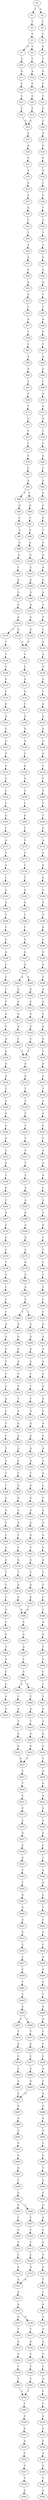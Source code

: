 strict digraph  {
	S0 -> S1 [ label = T ];
	S0 -> S2 [ label = A ];
	S1 -> S3 [ label = T ];
	S2 -> S4 [ label = T ];
	S3 -> S5 [ label = C ];
	S4 -> S6 [ label = T ];
	S5 -> S7 [ label = G ];
	S5 -> S8 [ label = T ];
	S6 -> S9 [ label = A ];
	S7 -> S10 [ label = C ];
	S8 -> S11 [ label = C ];
	S9 -> S12 [ label = G ];
	S10 -> S13 [ label = A ];
	S11 -> S14 [ label = A ];
	S12 -> S15 [ label = G ];
	S13 -> S16 [ label = C ];
	S14 -> S17 [ label = C ];
	S15 -> S18 [ label = C ];
	S16 -> S19 [ label = C ];
	S17 -> S20 [ label = C ];
	S18 -> S21 [ label = T ];
	S19 -> S22 [ label = T ];
	S20 -> S23 [ label = T ];
	S21 -> S24 [ label = C ];
	S22 -> S25 [ label = G ];
	S23 -> S25 [ label = G ];
	S24 -> S26 [ label = C ];
	S25 -> S27 [ label = A ];
	S26 -> S28 [ label = A ];
	S27 -> S29 [ label = G ];
	S28 -> S30 [ label = G ];
	S29 -> S31 [ label = G ];
	S30 -> S32 [ label = G ];
	S31 -> S33 [ label = A ];
	S32 -> S34 [ label = A ];
	S33 -> S35 [ label = A ];
	S34 -> S36 [ label = C ];
	S35 -> S37 [ label = A ];
	S36 -> S38 [ label = C ];
	S37 -> S39 [ label = A ];
	S38 -> S40 [ label = T ];
	S39 -> S41 [ label = C ];
	S40 -> S42 [ label = G ];
	S41 -> S43 [ label = T ];
	S42 -> S44 [ label = T ];
	S43 -> S45 [ label = T ];
	S44 -> S46 [ label = T ];
	S45 -> S47 [ label = A ];
	S46 -> S48 [ label = G ];
	S47 -> S49 [ label = C ];
	S48 -> S50 [ label = G ];
	S49 -> S51 [ label = A ];
	S50 -> S52 [ label = G ];
	S51 -> S53 [ label = A ];
	S52 -> S54 [ label = T ];
	S53 -> S55 [ label = C ];
	S54 -> S56 [ label = T ];
	S55 -> S57 [ label = A ];
	S56 -> S58 [ label = A ];
	S57 -> S59 [ label = T ];
	S58 -> S60 [ label = G ];
	S59 -> S61 [ label = C ];
	S60 -> S62 [ label = T ];
	S61 -> S63 [ label = A ];
	S62 -> S64 [ label = A ];
	S63 -> S65 [ label = G ];
	S64 -> S66 [ label = G ];
	S65 -> S67 [ label = T ];
	S66 -> S68 [ label = C ];
	S67 -> S69 [ label = C ];
	S68 -> S70 [ label = A ];
	S69 -> S71 [ label = T ];
	S70 -> S72 [ label = A ];
	S71 -> S73 [ label = G ];
	S72 -> S74 [ label = A ];
	S73 -> S75 [ label = T ];
	S74 -> S76 [ label = T ];
	S75 -> S77 [ label = T ];
	S76 -> S78 [ label = C ];
	S77 -> S79 [ label = T ];
	S78 -> S80 [ label = A ];
	S79 -> S81 [ label = C ];
	S80 -> S82 [ label = C ];
	S81 -> S83 [ label = A ];
	S82 -> S84 [ label = G ];
	S83 -> S85 [ label = C ];
	S83 -> S86 [ label = T ];
	S84 -> S87 [ label = T ];
	S85 -> S88 [ label = G ];
	S86 -> S89 [ label = G ];
	S87 -> S90 [ label = C ];
	S88 -> S91 [ label = C ];
	S89 -> S92 [ label = C ];
	S90 -> S93 [ label = G ];
	S91 -> S94 [ label = A ];
	S92 -> S95 [ label = A ];
	S93 -> S96 [ label = T ];
	S94 -> S97 [ label = G ];
	S95 -> S98 [ label = G ];
	S96 -> S99 [ label = G ];
	S97 -> S100 [ label = G ];
	S98 -> S101 [ label = G ];
	S99 -> S102 [ label = G ];
	S100 -> S103 [ label = C ];
	S101 -> S104 [ label = T ];
	S102 -> S105 [ label = A ];
	S103 -> S106 [ label = A ];
	S104 -> S107 [ label = A ];
	S105 -> S108 [ label = G ];
	S106 -> S109 [ label = G ];
	S107 -> S110 [ label = G ];
	S108 -> S111 [ label = G ];
	S109 -> S112 [ label = A ];
	S110 -> S113 [ label = A ];
	S111 -> S114 [ label = T ];
	S112 -> S115 [ label = A ];
	S113 -> S116 [ label = A ];
	S114 -> S117 [ label = T ];
	S115 -> S118 [ label = G ];
	S116 -> S119 [ label = C ];
	S116 -> S120 [ label = G ];
	S117 -> S121 [ label = T ];
	S118 -> S122 [ label = G ];
	S119 -> S123 [ label = T ];
	S120 -> S122 [ label = G ];
	S121 -> S124 [ label = A ];
	S122 -> S125 [ label = T ];
	S123 -> S126 [ label = T ];
	S124 -> S127 [ label = A ];
	S125 -> S128 [ label = C ];
	S126 -> S129 [ label = C ];
	S127 -> S130 [ label = A ];
	S128 -> S131 [ label = A ];
	S129 -> S132 [ label = G ];
	S130 -> S133 [ label = G ];
	S131 -> S134 [ label = A ];
	S132 -> S135 [ label = C ];
	S133 -> S136 [ label = T ];
	S134 -> S137 [ label = C ];
	S135 -> S138 [ label = A ];
	S136 -> S139 [ label = A ];
	S137 -> S140 [ label = G ];
	S138 -> S141 [ label = A ];
	S139 -> S142 [ label = A ];
	S140 -> S143 [ label = A ];
	S141 -> S144 [ label = C ];
	S142 -> S145 [ label = A ];
	S143 -> S146 [ label = A ];
	S144 -> S147 [ label = G ];
	S145 -> S148 [ label = G ];
	S146 -> S149 [ label = C ];
	S147 -> S150 [ label = T ];
	S148 -> S151 [ label = A ];
	S149 -> S152 [ label = G ];
	S150 -> S153 [ label = G ];
	S151 -> S154 [ label = T ];
	S152 -> S155 [ label = G ];
	S153 -> S156 [ label = G ];
	S154 -> S157 [ label = C ];
	S155 -> S158 [ label = T ];
	S156 -> S159 [ label = C ];
	S157 -> S160 [ label = T ];
	S158 -> S161 [ label = C ];
	S159 -> S162 [ label = C ];
	S160 -> S163 [ label = T ];
	S161 -> S164 [ label = G ];
	S162 -> S165 [ label = G ];
	S163 -> S166 [ label = T ];
	S164 -> S167 [ label = T ];
	S165 -> S168 [ label = C ];
	S166 -> S169 [ label = G ];
	S167 -> S170 [ label = T ];
	S168 -> S171 [ label = A ];
	S169 -> S172 [ label = A ];
	S170 -> S173 [ label = T ];
	S171 -> S174 [ label = T ];
	S172 -> S175 [ label = A ];
	S173 -> S176 [ label = C ];
	S174 -> S177 [ label = A ];
	S175 -> S178 [ label = G ];
	S176 -> S179 [ label = T ];
	S177 -> S180 [ label = C ];
	S178 -> S181 [ label = G ];
	S179 -> S182 [ label = A ];
	S180 -> S183 [ label = A ];
	S181 -> S184 [ label = G ];
	S182 -> S185 [ label = G ];
	S183 -> S186 [ label = A ];
	S184 -> S187 [ label = G ];
	S185 -> S188 [ label = T ];
	S186 -> S189 [ label = T ];
	S187 -> S190 [ label = T ];
	S188 -> S191 [ label = C ];
	S189 -> S192 [ label = C ];
	S190 -> S193 [ label = A ];
	S191 -> S194 [ label = A ];
	S192 -> S195 [ label = G ];
	S193 -> S196 [ label = G ];
	S194 -> S197 [ label = G ];
	S195 -> S198 [ label = A ];
	S196 -> S199 [ label = G ];
	S197 -> S200 [ label = A ];
	S198 -> S201 [ label = C ];
	S199 -> S202 [ label = A ];
	S200 -> S203 [ label = A ];
	S200 -> S204 [ label = G ];
	S201 -> S205 [ label = C ];
	S202 -> S206 [ label = G ];
	S203 -> S207 [ label = A ];
	S204 -> S208 [ label = A ];
	S205 -> S209 [ label = T ];
	S206 -> S210 [ label = A ];
	S207 -> S211 [ label = C ];
	S208 -> S212 [ label = C ];
	S209 -> S213 [ label = C ];
	S210 -> S214 [ label = A ];
	S211 -> S215 [ label = G ];
	S212 -> S216 [ label = G ];
	S213 -> S217 [ label = A ];
	S214 -> S218 [ label = T ];
	S215 -> S219 [ label = A ];
	S216 -> S220 [ label = A ];
	S217 -> S221 [ label = T ];
	S218 -> S222 [ label = A ];
	S219 -> S223 [ label = C ];
	S220 -> S224 [ label = C ];
	S221 -> S225 [ label = A ];
	S222 -> S226 [ label = G ];
	S223 -> S227 [ label = T ];
	S224 -> S227 [ label = T ];
	S225 -> S228 [ label = G ];
	S226 -> S229 [ label = T ];
	S227 -> S230 [ label = A ];
	S228 -> S231 [ label = A ];
	S229 -> S232 [ label = A ];
	S230 -> S233 [ label = G ];
	S231 -> S234 [ label = A ];
	S232 -> S235 [ label = G ];
	S233 -> S236 [ label = T ];
	S234 -> S237 [ label = T ];
	S235 -> S238 [ label = T ];
	S236 -> S239 [ label = C ];
	S237 -> S240 [ label = A ];
	S238 -> S241 [ label = T ];
	S239 -> S242 [ label = C ];
	S240 -> S243 [ label = G ];
	S241 -> S244 [ label = A ];
	S242 -> S245 [ label = T ];
	S243 -> S246 [ label = G ];
	S244 -> S247 [ label = T ];
	S245 -> S248 [ label = C ];
	S246 -> S249 [ label = A ];
	S247 -> S250 [ label = C ];
	S248 -> S251 [ label = C ];
	S249 -> S252 [ label = G ];
	S250 -> S253 [ label = A ];
	S251 -> S254 [ label = T ];
	S252 -> S255 [ label = G ];
	S253 -> S256 [ label = A ];
	S254 -> S257 [ label = T ];
	S255 -> S258 [ label = T ];
	S256 -> S259 [ label = A ];
	S257 -> S260 [ label = A ];
	S258 -> S261 [ label = G ];
	S259 -> S262 [ label = C ];
	S260 -> S263 [ label = A ];
	S261 -> S264 [ label = C ];
	S262 -> S265 [ label = A ];
	S263 -> S266 [ label = G ];
	S264 -> S267 [ label = A ];
	S265 -> S268 [ label = T ];
	S266 -> S269 [ label = G ];
	S267 -> S270 [ label = C ];
	S268 -> S271 [ label = G ];
	S269 -> S272 [ label = A ];
	S270 -> S273 [ label = A ];
	S271 -> S274 [ label = T ];
	S272 -> S275 [ label = A ];
	S273 -> S276 [ label = C ];
	S274 -> S277 [ label = T ];
	S275 -> S278 [ label = G ];
	S276 -> S279 [ label = T ];
	S277 -> S280 [ label = C ];
	S278 -> S281 [ label = G ];
	S279 -> S282 [ label = G ];
	S280 -> S283 [ label = C ];
	S281 -> S284 [ label = A ];
	S282 -> S285 [ label = C ];
	S283 -> S286 [ label = T ];
	S284 -> S287 [ label = A ];
	S285 -> S288 [ label = T ];
	S286 -> S289 [ label = C ];
	S287 -> S290 [ label = T ];
	S287 -> S291 [ label = C ];
	S288 -> S292 [ label = T ];
	S289 -> S293 [ label = C ];
	S290 -> S294 [ label = A ];
	S291 -> S295 [ label = A ];
	S292 -> S296 [ label = A ];
	S293 -> S297 [ label = A ];
	S294 -> S298 [ label = G ];
	S295 -> S299 [ label = G ];
	S296 -> S300 [ label = A ];
	S297 -> S301 [ label = A ];
	S298 -> S302 [ label = G ];
	S299 -> S303 [ label = G ];
	S300 -> S304 [ label = G ];
	S301 -> S305 [ label = A ];
	S302 -> S306 [ label = A ];
	S303 -> S307 [ label = A ];
	S304 -> S308 [ label = T ];
	S305 -> S309 [ label = A ];
	S306 -> S310 [ label = C ];
	S307 -> S311 [ label = C ];
	S308 -> S312 [ label = T ];
	S309 -> S313 [ label = A ];
	S310 -> S314 [ label = C ];
	S311 -> S315 [ label = T ];
	S312 -> S316 [ label = G ];
	S313 -> S317 [ label = G ];
	S314 -> S318 [ label = T ];
	S315 -> S319 [ label = T ];
	S316 -> S320 [ label = A ];
	S317 -> S321 [ label = A ];
	S318 -> S322 [ label = A ];
	S319 -> S323 [ label = A ];
	S320 -> S324 [ label = C ];
	S321 -> S325 [ label = G ];
	S322 -> S326 [ label = G ];
	S323 -> S327 [ label = G ];
	S324 -> S328 [ label = T ];
	S325 -> S329 [ label = A ];
	S326 -> S330 [ label = A ];
	S327 -> S331 [ label = A ];
	S328 -> S332 [ label = T ];
	S329 -> S333 [ label = T ];
	S330 -> S334 [ label = A ];
	S331 -> S335 [ label = A ];
	S332 -> S336 [ label = T ];
	S333 -> S337 [ label = A ];
	S334 -> S338 [ label = C ];
	S335 -> S339 [ label = A ];
	S336 -> S340 [ label = G ];
	S337 -> S341 [ label = G ];
	S338 -> S342 [ label = C ];
	S339 -> S343 [ label = C ];
	S340 -> S344 [ label = T ];
	S341 -> S345 [ label = A ];
	S342 -> S346 [ label = G ];
	S343 -> S347 [ label = G ];
	S344 -> S348 [ label = T ];
	S345 -> S349 [ label = C ];
	S346 -> S350 [ label = G ];
	S347 -> S351 [ label = G ];
	S348 -> S352 [ label = A ];
	S349 -> S353 [ label = T ];
	S350 -> S354 [ label = A ];
	S351 -> S355 [ label = A ];
	S352 -> S356 [ label = G ];
	S353 -> S357 [ label = A ];
	S354 -> S358 [ label = A ];
	S355 -> S359 [ label = A ];
	S356 -> S360 [ label = C ];
	S357 -> S361 [ label = G ];
	S358 -> S362 [ label = C ];
	S359 -> S363 [ label = G ];
	S360 -> S364 [ label = C ];
	S361 -> S365 [ label = G ];
	S362 -> S366 [ label = T ];
	S363 -> S367 [ label = T ];
	S364 -> S368 [ label = A ];
	S365 -> S369 [ label = A ];
	S366 -> S370 [ label = G ];
	S367 -> S371 [ label = G ];
	S368 -> S372 [ label = G ];
	S369 -> S373 [ label = A ];
	S370 -> S374 [ label = T ];
	S371 -> S375 [ label = T ];
	S372 -> S376 [ label = T ];
	S373 -> S377 [ label = T ];
	S374 -> S378 [ label = A ];
	S375 -> S379 [ label = A ];
	S376 -> S380 [ label = T ];
	S377 -> S381 [ label = T ];
	S378 -> S382 [ label = A ];
	S379 -> S383 [ label = A ];
	S380 -> S384 [ label = A ];
	S381 -> S385 [ label = C ];
	S382 -> S386 [ label = A ];
	S383 -> S386 [ label = A ];
	S384 -> S387 [ label = G ];
	S385 -> S388 [ label = T ];
	S386 -> S389 [ label = A ];
	S387 -> S390 [ label = C ];
	S388 -> S391 [ label = A ];
	S389 -> S392 [ label = G ];
	S390 -> S393 [ label = A ];
	S391 -> S394 [ label = G ];
	S392 -> S395 [ label = A ];
	S393 -> S396 [ label = T ];
	S394 -> S397 [ label = T ];
	S395 -> S398 [ label = T ];
	S396 -> S399 [ label = A ];
	S397 -> S400 [ label = G ];
	S398 -> S401 [ label = A ];
	S399 -> S402 [ label = C ];
	S400 -> S403 [ label = C ];
	S401 -> S404 [ label = G ];
	S401 -> S405 [ label = A ];
	S402 -> S406 [ label = G ];
	S403 -> S407 [ label = T ];
	S404 -> S408 [ label = C ];
	S405 -> S409 [ label = C ];
	S406 -> S410 [ label = G ];
	S407 -> S411 [ label = T ];
	S408 -> S412 [ label = A ];
	S409 -> S413 [ label = A ];
	S410 -> S414 [ label = T ];
	S411 -> S415 [ label = G ];
	S412 -> S416 [ label = T ];
	S413 -> S417 [ label = T ];
	S415 -> S418 [ label = A ];
	S416 -> S419 [ label = A ];
	S417 -> S420 [ label = A ];
	S418 -> S421 [ label = A ];
	S419 -> S422 [ label = G ];
	S420 -> S423 [ label = G ];
	S421 -> S424 [ label = A ];
	S422 -> S425 [ label = G ];
	S423 -> S425 [ label = G ];
	S424 -> S426 [ label = T ];
	S425 -> S427 [ label = C ];
	S426 -> S428 [ label = A ];
	S427 -> S429 [ label = T ];
	S428 -> S430 [ label = G ];
	S429 -> S431 [ label = C ];
	S430 -> S432 [ label = A ];
	S431 -> S433 [ label = C ];
	S432 -> S434 [ label = A ];
	S433 -> S435 [ label = C ];
	S434 -> S436 [ label = G ];
	S435 -> S437 [ label = A ];
	S436 -> S438 [ label = G ];
	S437 -> S439 [ label = A ];
	S438 -> S440 [ label = C ];
	S439 -> S441 [ label = G ];
	S440 -> S442 [ label = C ];
	S441 -> S443 [ label = T ];
	S442 -> S444 [ label = A ];
	S443 -> S445 [ label = T ];
	S444 -> S446 [ label = A ];
	S445 -> S447 [ label = G ];
	S446 -> S448 [ label = C ];
	S447 -> S449 [ label = G ];
	S448 -> S450 [ label = T ];
	S449 -> S451 [ label = A ];
	S450 -> S452 [ label = T ];
	S451 -> S453 [ label = G ];
	S452 -> S454 [ label = G ];
	S453 -> S455 [ label = C ];
	S454 -> S456 [ label = C ];
	S455 -> S457 [ label = T ];
	S456 -> S458 [ label = A ];
	S457 -> S459 [ label = C ];
	S458 -> S460 [ label = G ];
	S459 -> S461 [ label = T ];
	S460 -> S462 [ label = G ];
	S461 -> S463 [ label = C ];
	S462 -> S464 [ label = T ];
	S463 -> S465 [ label = A ];
	S464 -> S466 [ label = A ];
	S465 -> S467 [ label = C ];
	S465 -> S468 [ label = T ];
	S466 -> S469 [ label = A ];
	S467 -> S470 [ label = T ];
	S468 -> S471 [ label = T ];
	S469 -> S472 [ label = C ];
	S470 -> S473 [ label = A ];
	S471 -> S474 [ label = A ];
	S472 -> S475 [ label = T ];
	S473 -> S476 [ label = C ];
	S474 -> S477 [ label = C ];
	S475 -> S478 [ label = C ];
	S476 -> S479 [ label = C ];
	S477 -> S480 [ label = C ];
	S478 -> S481 [ label = A ];
	S479 -> S482 [ label = A ];
	S480 -> S483 [ label = A ];
	S481 -> S484 [ label = C ];
	S482 -> S485 [ label = G ];
	S483 -> S485 [ label = G ];
	S484 -> S486 [ label = A ];
	S485 -> S487 [ label = A ];
	S486 -> S488 [ label = G ];
	S487 -> S489 [ label = A ];
	S488 -> S490 [ label = A ];
	S489 -> S491 [ label = G ];
	S490 -> S492 [ label = G ];
	S491 -> S493 [ label = G ];
	S492 -> S494 [ label = C ];
	S493 -> S495 [ label = G ];
	S494 -> S496 [ label = G ];
	S495 -> S497 [ label = G ];
	S496 -> S498 [ label = T ];
	S497 -> S499 [ label = C ];
	S498 -> S500 [ label = A ];
	S499 -> S501 [ label = A ];
	S500 -> S502 [ label = G ];
	S501 -> S503 [ label = C ];
	S501 -> S504 [ label = T ];
	S502 -> S505 [ label = G ];
	S503 -> S506 [ label = T ];
	S504 -> S507 [ label = T ];
	S505 -> S508 [ label = A ];
	S506 -> S509 [ label = C ];
	S507 -> S510 [ label = C ];
	S508 -> S511 [ label = G ];
	S509 -> S512 [ label = C ];
	S510 -> S513 [ label = C ];
	S511 -> S514 [ label = G ];
	S512 -> S515 [ label = C ];
	S513 -> S516 [ label = C ];
	S514 -> S517 [ label = T ];
	S515 -> S518 [ label = A ];
	S516 -> S519 [ label = A ];
	S517 -> S520 [ label = C ];
	S518 -> S521 [ label = A ];
	S519 -> S521 [ label = A ];
	S520 -> S522 [ label = T ];
	S521 -> S523 [ label = A ];
	S522 -> S524 [ label = T ];
	S523 -> S525 [ label = A ];
	S524 -> S526 [ label = G ];
	S525 -> S527 [ label = G ];
	S525 -> S528 [ label = A ];
	S526 -> S529 [ label = T ];
	S527 -> S530 [ label = T ];
	S528 -> S531 [ label = T ];
	S529 -> S532 [ label = T ];
	S530 -> S533 [ label = G ];
	S531 -> S534 [ label = G ];
	S532 -> S535 [ label = A ];
	S533 -> S536 [ label = C ];
	S534 -> S537 [ label = C ];
	S535 -> S538 [ label = C ];
	S536 -> S539 [ label = T ];
	S537 -> S540 [ label = T ];
	S538 -> S541 [ label = C ];
	S539 -> S542 [ label = T ];
	S540 -> S543 [ label = T ];
	S541 -> S544 [ label = A ];
	S542 -> S545 [ label = T ];
	S543 -> S545 [ label = T ];
	S544 -> S546 [ label = C ];
	S545 -> S547 [ label = T ];
	S546 -> S548 [ label = T ];
	S547 -> S549 [ label = A ];
	S548 -> S550 [ label = A ];
	S549 -> S551 [ label = G ];
	S550 -> S552 [ label = G ];
	S551 -> S553 [ label = A ];
	S552 -> S554 [ label = G ];
	S553 -> S555 [ label = C ];
	S554 -> S556 [ label = A ];
	S555 -> S557 [ label = G ];
	S556 -> S558 [ label = G ];
	S557 -> S559 [ label = T ];
	S558 -> S560 [ label = T ];
	S559 -> S561 [ label = A ];
	S560 -> S562 [ label = A ];
}

